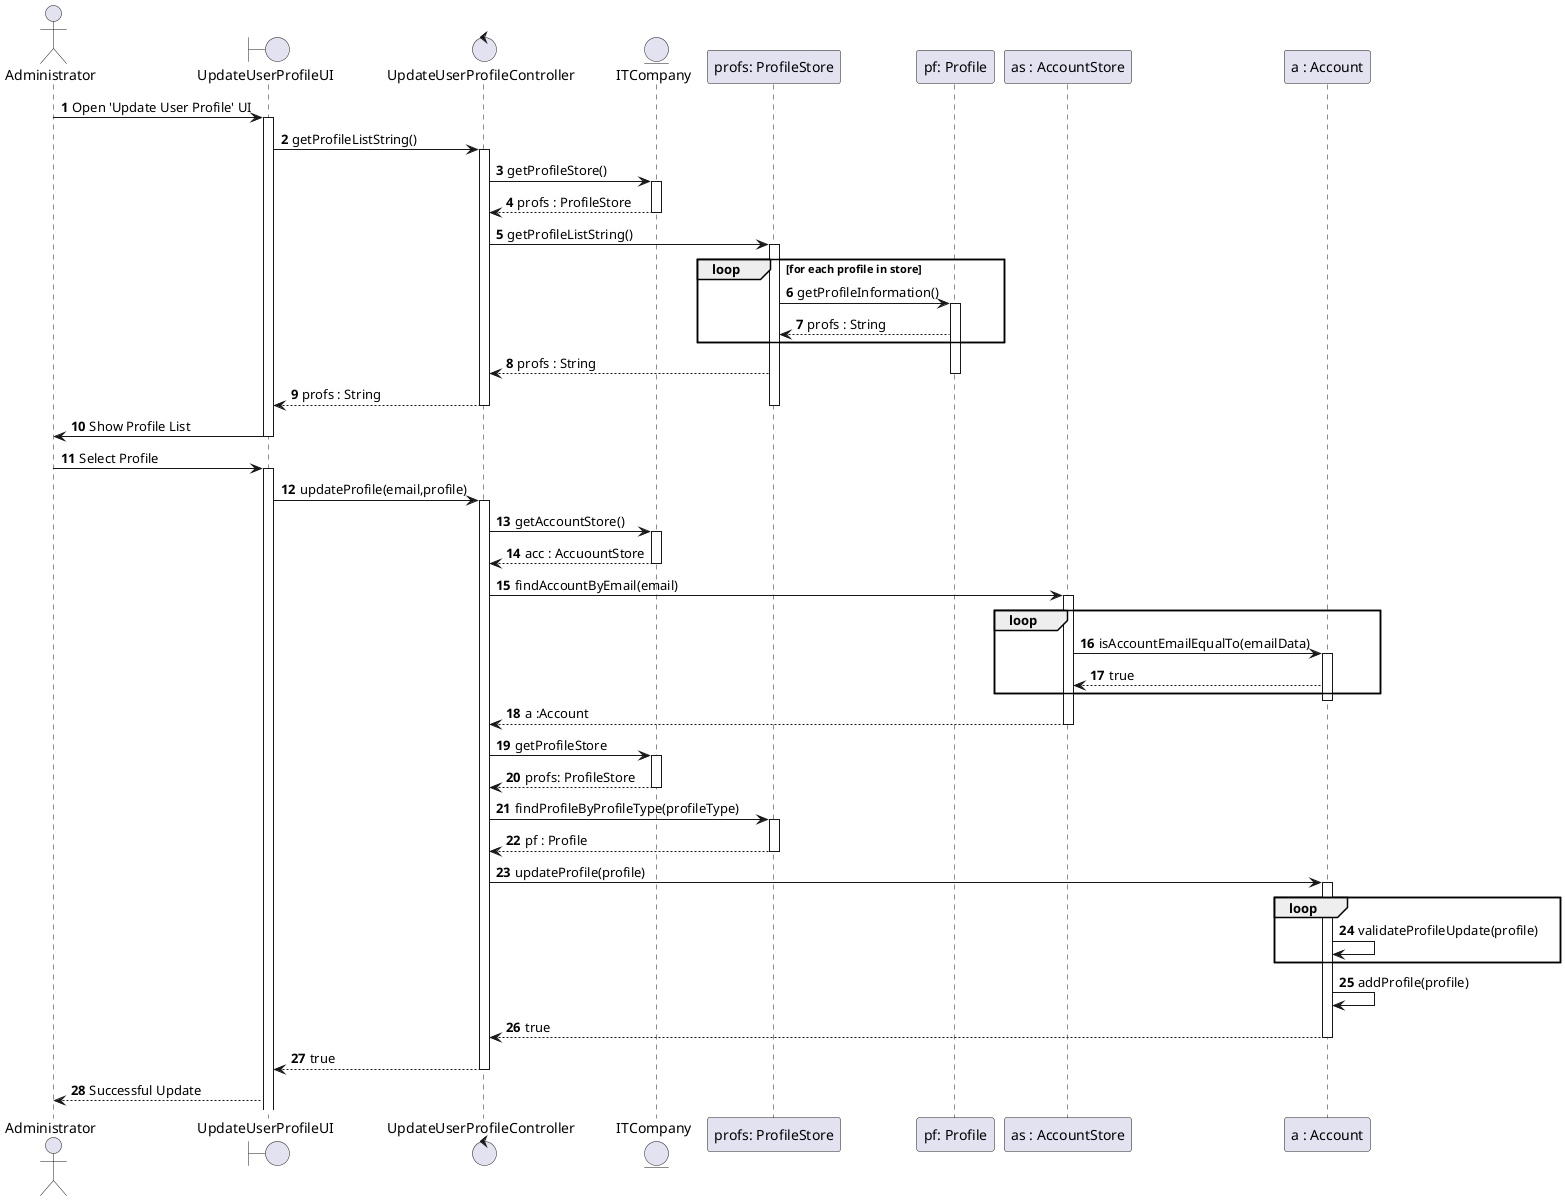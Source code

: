 @startuml
actor "Administrator" as user
boundary "UpdateUserProfileUI" as UI
control "UpdateUserProfileController" as Controller
entity "ITCompany" as ITCompany
participant "profs: ProfileStore" as ps
participant "pf: Profile" as pf
participant "as : AccountStore" as accstore
participant "a : Account" as acc


autonumber
user -> UI : Open 'Update User Profile' UI
activate UI
UI -> Controller : getProfileListString()
activate Controller
Controller -> ITCompany : getProfileStore()
activate ITCompany
ITCompany --> Controller : profs : ProfileStore
deactivate

Controller -> ps :getProfileListString()
activate ps
loop for each profile in store
ps -> pf :  getProfileInformation()
activate pf
pf --> ps : profs : String
end
ps --> Controller : profs : String
deactivate
Controller --> UI : profs : String
deactivate
deactivate

UI -> user : Show Profile List
deactivate
user -> UI : Select Profile
activate UI


UI -> Controller : updateProfile(email,profile)
activate Controller
Controller -> ITCompany :  getAccountStore()
activate ITCompany
ITCompany --> Controller : acc : AccuountStore
deactivate
Controller -> accstore : findAccountByEmail(email)
activate accstore
loop
accstore -> acc : isAccountEmailEqualTo(emailData)

activate acc
acc --> accstore : true
end
deactivate acc
accstore --> Controller : a :Account
deactivate accstore


Controller -> ITCompany :getProfileStore
activate ITCompany
ITCompany --> Controller :profs: ProfileStore
deactivate
Controller -> ps :findProfileByProfileType(profileType)
activate ps
ps --> Controller : pf : Profile
deactivate
Controller -> acc : updateProfile(profile)
activate acc

loop
acc -> acc : validateProfileUpdate(profile)
end
acc -> acc : addProfile(profile)
acc --> Controller : true
deactivate


Controller --> UI : true
deactivate Controller
UI --> user : Successful Update
@enduml